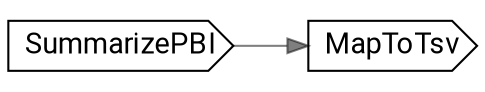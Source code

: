 // CollectSMRTCellUnalignedMetrics
digraph {
	compound=true rankdir=LR
	node [fontname=Roboto]
	edge [color="#00000080"]
	"call-SummarizePBI" [label=SummarizePBI shape=cds]
	"call-MapToTsv" [label=MapToTsv shape=cds]
	"call-SummarizePBI" -> "call-MapToTsv"
}
